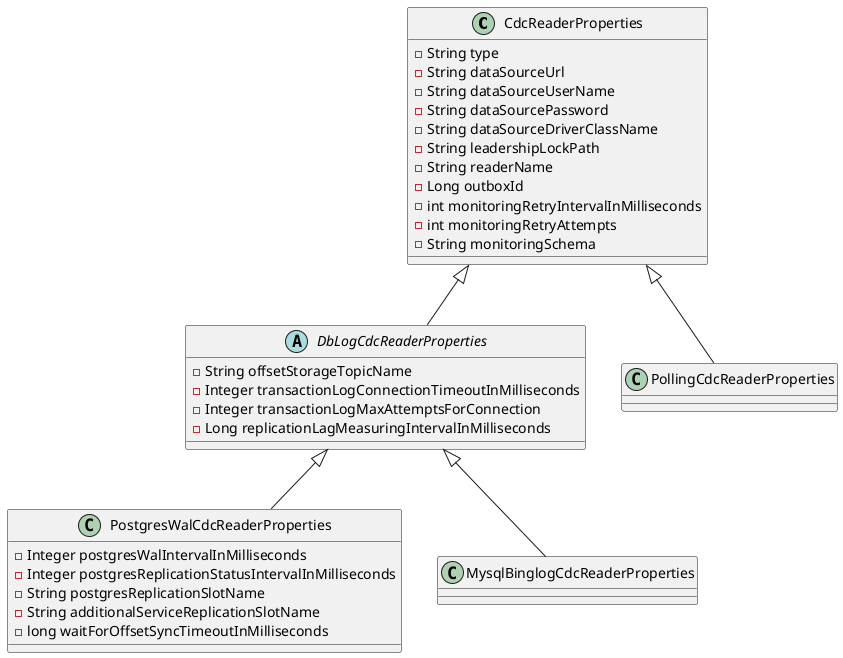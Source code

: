 @startuml
class CdcReaderProperties {
- String type
- String dataSourceUrl
- String dataSourceUserName
- String dataSourcePassword
- String dataSourceDriverClassName
- String leadershipLockPath
- String readerName
- Long outboxId
- int monitoringRetryIntervalInMilliseconds
- int monitoringRetryAttempts
- String monitoringSchema
}

abstract class DbLogCdcReaderProperties {
- String offsetStorageTopicName
- Integer transactionLogConnectionTimeoutInMilliseconds
- Integer transactionLogMaxAttemptsForConnection
- Long replicationLagMeasuringIntervalInMilliseconds
}

class PostgresWalCdcReaderProperties {
- Integer postgresWalIntervalInMilliseconds
- Integer postgresReplicationStatusIntervalInMilliseconds
- String postgresReplicationSlotName
- String additionalServiceReplicationSlotName
- long waitForOffsetSyncTimeoutInMilliseconds
}

CdcReaderProperties <|-- DbLogCdcReaderProperties
DbLogCdcReaderProperties <|-- PostgresWalCdcReaderProperties
DbLogCdcReaderProperties <|-- MysqlBinglogCdcReaderProperties
CdcReaderProperties <|-- PollingCdcReaderProperties
@enduml